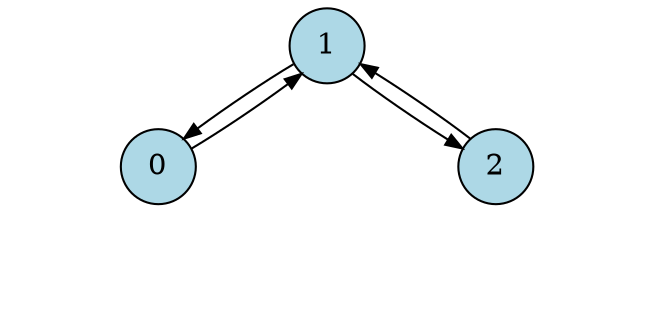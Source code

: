 digraph {
graph [
  nodesep=0.25,
  ranksep=0.3,
  splines=line
];
node [
  style=filled,
  fillcolor=lightblue,
  shape=circle,
  fixedsize=true,
  width=0.5
];
edge [
  arrowsize=0.8,
  color=black
];

140394978476272 [
  label="1"
];
140394978476240 [
  label="0"
];
140394973700272 [
  label="i1"
  style="invis"
];
140394973693808 [
  label="i2"
  style="invis"
];
140394973697264 [
  label="i3"
  style="invis"
];
140394973693104 [
  label="i4"
  style="invis"
];
140394978476304 [
  label="2"
];
140394973699120 [
  label="i5"
  style="invis"
];
140394973696688 [
  label="i6"
  style="invis"
];
140394973697904 [
  label="i7"
  style="invis"
];
140394978476240 -> 140394978476272 [

];
140394978476240 -> 140394973700272 [
  style="invis"
  weight="5"
];
140394978476240 -> 140394973693808 [
  style="invis"
  weight="5"
];
140394978476240 -> 140394973697264 [
  style="invis"
  weight="5"
];
140394978476272 -> 140394978476240 [

];
140394978476272 -> 140394973693104 [
  style="invis"
  weight="5"
];
140394978476304 -> 140394978476272 [

];
140394978476304 -> 140394973699120 [
  style="invis"
  weight="5"
];
140394978476304 -> 140394973696688 [
  style="invis"
  weight="5"
];
140394978476304 -> 140394973697904 [
  style="invis"
  weight="5"
];
140394978476272 -> 140394978476304 [

];
}